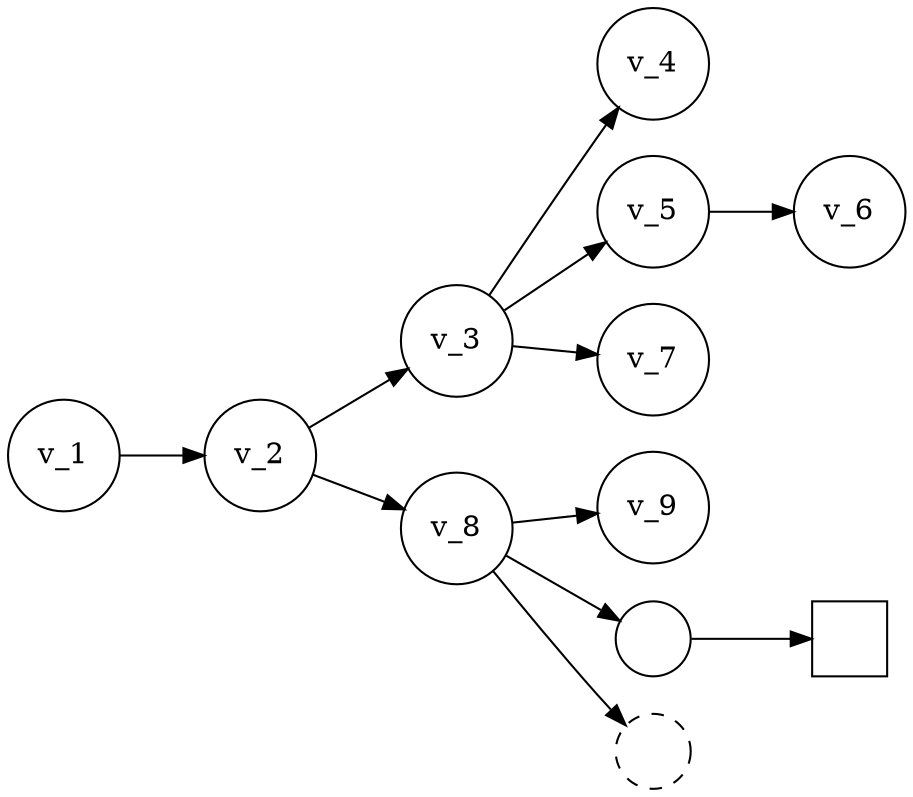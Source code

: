 digraph {
    graph [rankdir=LR];
    node [shape=circle, width=0.5];

    v_1 -> v_2 [label=" ", texlbl="$P$"];

    subgraph {
        v_2 -> v_3 [label=" ", texlbl="$P_\alpha$"];
        v_3 -> v_4 [label=" ", texlbl="$Q_\alpha$"];
        v_3 -> v_5 [label=" ", texlbl="$T_{C_\alpha}$"];
        v_5 -> v_6 [label=" ", texlbl="$T_{E_\alpha}$"];
        v_3 -> v_7 [label=" ", texlbl="$\neg T_{C_\alpha}$"];
    }

    subgraph {
        v_2  -> v_8  [label=" ", texlbl="$P_\beta$"];
        v_8  -> v_9  [label=" ", texlbl="$Q_\beta$"];
        v_8  -> v_10 [label=" ", texlbl="$T_{C_\beta}$"];
        v_10 -> v_11 [label=" ", texlbl="$T_{E_\beta}$"];
        v_8  -> v_12 [label=" ", texlbl="$\neg T_{C_\beta}$"];
    }

    v_1      [style="state,initial"];
    v_2      [style="state,accepting"];
    v_4 v_9  [style="state,accepting"];
    v_6 v_11 [style="state,accepting", shape=rect];
    v_7 v_12 [style="state,dashed"];

    v_10 [label=" ", texlbl="$v_{10}$"];
    v_11 [label=" ", texlbl="$v_{11}$"];
    v_12 [label=" ", texlbl="$v_{12}$"];
}
